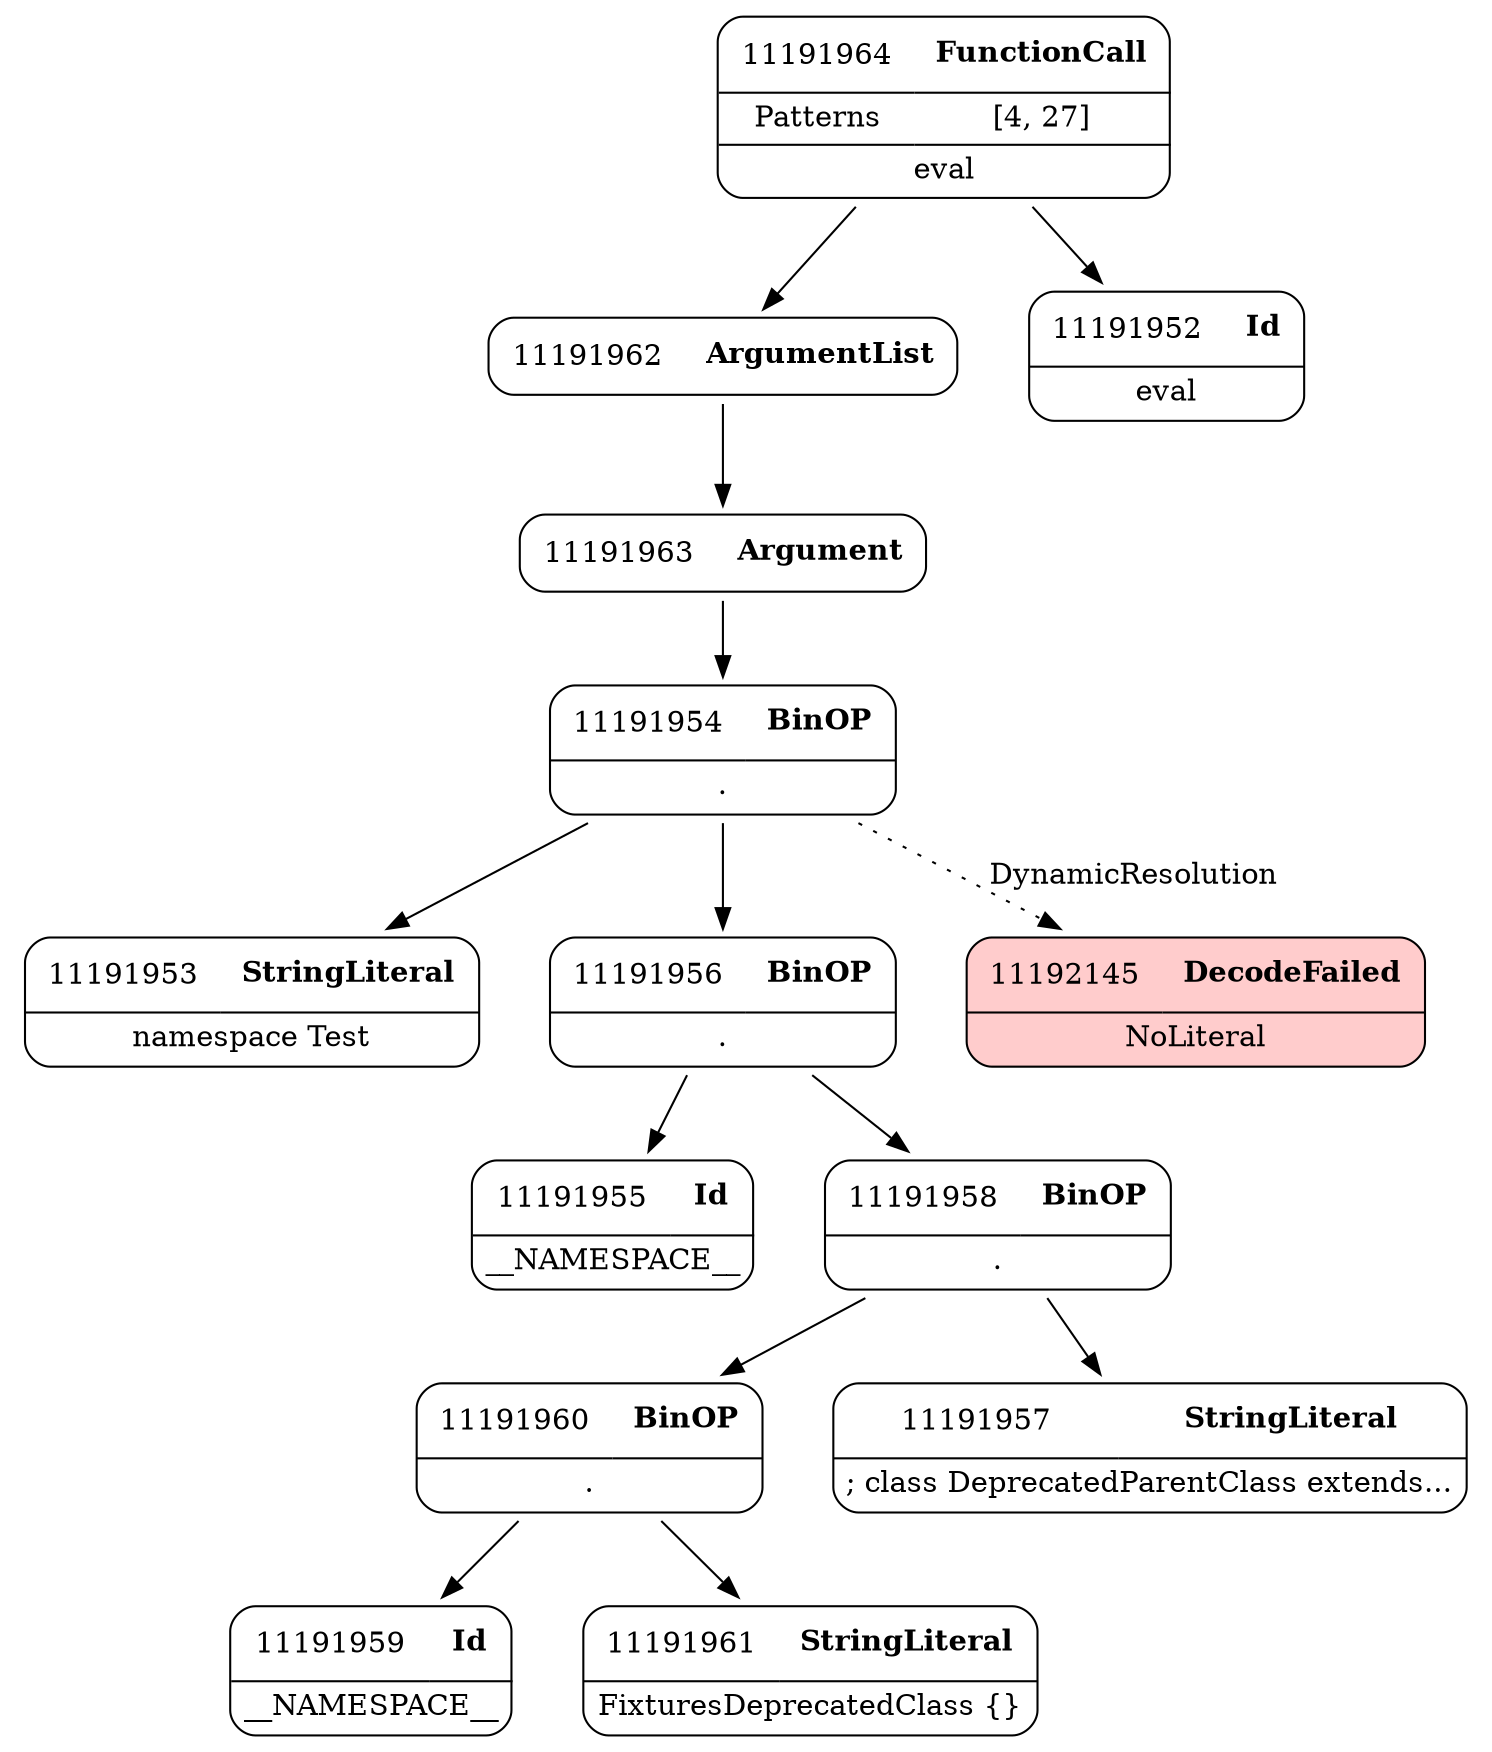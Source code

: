digraph ast {
node [shape=none];
11191962 [label=<<TABLE border='1' cellspacing='0' cellpadding='10' style='rounded' ><TR><TD border='0'>11191962</TD><TD border='0'><B>ArgumentList</B></TD></TR></TABLE>>];
11191962 -> 11191963 [weight=2];
11191963 [label=<<TABLE border='1' cellspacing='0' cellpadding='10' style='rounded' ><TR><TD border='0'>11191963</TD><TD border='0'><B>Argument</B></TD></TR></TABLE>>];
11191963 -> 11191954 [weight=2];
11191960 [label=<<TABLE border='1' cellspacing='0' cellpadding='10' style='rounded' ><TR><TD border='0'>11191960</TD><TD border='0'><B>BinOP</B></TD></TR><HR/><TR><TD border='0' cellpadding='5' colspan='2'>.</TD></TR></TABLE>>];
11191960 -> 11191959 [weight=2];
11191960 -> 11191961 [weight=2];
11191961 [label=<<TABLE border='1' cellspacing='0' cellpadding='10' style='rounded' ><TR><TD border='0'>11191961</TD><TD border='0'><B>StringLiteral</B></TD></TR><HR/><TR><TD border='0' cellpadding='5' colspan='2'>FixturesDeprecatedClass {}</TD></TR></TABLE>>];
11191964 [label=<<TABLE border='1' cellspacing='0' cellpadding='10' style='rounded' ><TR><TD border='0'>11191964</TD><TD border='0'><B>FunctionCall</B></TD></TR><HR/><TR><TD border='0' cellpadding='5'>Patterns</TD><TD border='0' cellpadding='5'>[4, 27]</TD></TR><HR/><TR><TD border='0' cellpadding='5' colspan='2'>eval</TD></TR></TABLE>>];
11191964 -> 11191952 [weight=2];
11191964 -> 11191962 [weight=2];
11191954 [label=<<TABLE border='1' cellspacing='0' cellpadding='10' style='rounded' ><TR><TD border='0'>11191954</TD><TD border='0'><B>BinOP</B></TD></TR><HR/><TR><TD border='0' cellpadding='5' colspan='2'>.</TD></TR></TABLE>>];
11191954 -> 11191953 [weight=2];
11191954 -> 11191956 [weight=2];
11191954 -> 11192145 [style=dotted,label=DynamicResolution];
11191955 [label=<<TABLE border='1' cellspacing='0' cellpadding='10' style='rounded' ><TR><TD border='0'>11191955</TD><TD border='0'><B>Id</B></TD></TR><HR/><TR><TD border='0' cellpadding='5' colspan='2'>__NAMESPACE__</TD></TR></TABLE>>];
11191952 [label=<<TABLE border='1' cellspacing='0' cellpadding='10' style='rounded' ><TR><TD border='0'>11191952</TD><TD border='0'><B>Id</B></TD></TR><HR/><TR><TD border='0' cellpadding='5' colspan='2'>eval</TD></TR></TABLE>>];
11191953 [label=<<TABLE border='1' cellspacing='0' cellpadding='10' style='rounded' ><TR><TD border='0'>11191953</TD><TD border='0'><B>StringLiteral</B></TD></TR><HR/><TR><TD border='0' cellpadding='5' colspan='2'>namespace Test</TD></TR></TABLE>>];
11192145 [label=<<TABLE border='1' cellspacing='0' cellpadding='10' style='rounded' bgcolor='#FFCCCC' ><TR><TD border='0'>11192145</TD><TD border='0'><B>DecodeFailed</B></TD></TR><HR/><TR><TD border='0' cellpadding='5' colspan='2'>NoLiteral</TD></TR></TABLE>>];
11191958 [label=<<TABLE border='1' cellspacing='0' cellpadding='10' style='rounded' ><TR><TD border='0'>11191958</TD><TD border='0'><B>BinOP</B></TD></TR><HR/><TR><TD border='0' cellpadding='5' colspan='2'>.</TD></TR></TABLE>>];
11191958 -> 11191957 [weight=2];
11191958 -> 11191960 [weight=2];
11191959 [label=<<TABLE border='1' cellspacing='0' cellpadding='10' style='rounded' ><TR><TD border='0'>11191959</TD><TD border='0'><B>Id</B></TD></TR><HR/><TR><TD border='0' cellpadding='5' colspan='2'>__NAMESPACE__</TD></TR></TABLE>>];
11191956 [label=<<TABLE border='1' cellspacing='0' cellpadding='10' style='rounded' ><TR><TD border='0'>11191956</TD><TD border='0'><B>BinOP</B></TD></TR><HR/><TR><TD border='0' cellpadding='5' colspan='2'>.</TD></TR></TABLE>>];
11191956 -> 11191955 [weight=2];
11191956 -> 11191958 [weight=2];
11191957 [label=<<TABLE border='1' cellspacing='0' cellpadding='10' style='rounded' ><TR><TD border='0'>11191957</TD><TD border='0'><B>StringLiteral</B></TD></TR><HR/><TR><TD border='0' cellpadding='5' colspan='2'>; class DeprecatedParentClass extends...</TD></TR></TABLE>>];
}
